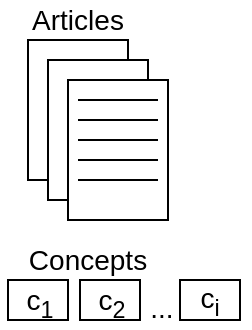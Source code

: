 <mxfile version="14.9.8" type="github">
  <diagram id="HeYJVhMxeuNHTrxOxWVC" name="Page-1">
    <mxGraphModel dx="1327" dy="872" grid="1" gridSize="10" guides="1" tooltips="1" connect="1" arrows="1" fold="1" page="1" pageScale="1" pageWidth="850" pageHeight="1100" math="0" shadow="0">
      <root>
        <mxCell id="0" />
        <mxCell id="1" parent="0" />
        <mxCell id="fijMDHbz_nYb8KfUin1i-2" value="" style="rounded=0;whiteSpace=wrap;html=1;" vertex="1" parent="1">
          <mxGeometry x="30" y="40" width="50" height="70" as="geometry" />
        </mxCell>
        <mxCell id="fijMDHbz_nYb8KfUin1i-3" value="" style="rounded=0;whiteSpace=wrap;html=1;" vertex="1" parent="1">
          <mxGeometry x="40" y="50" width="50" height="70" as="geometry" />
        </mxCell>
        <mxCell id="fijMDHbz_nYb8KfUin1i-4" value="&lt;div&gt;&lt;br&gt;&lt;/div&gt;&lt;div&gt;&lt;br&gt;&lt;/div&gt;&lt;div&gt;&lt;br&gt;&lt;/div&gt;&lt;div&gt;&lt;br&gt;&lt;/div&gt;" style="rounded=0;whiteSpace=wrap;html=1;" vertex="1" parent="1">
          <mxGeometry x="50" y="60" width="50" height="70" as="geometry" />
        </mxCell>
        <mxCell id="fijMDHbz_nYb8KfUin1i-5" value="Articles" style="text;html=1;strokeColor=none;fillColor=none;align=center;verticalAlign=middle;whiteSpace=wrap;rounded=0;fontSize=14;" vertex="1" parent="1">
          <mxGeometry x="35" y="20" width="40" height="20" as="geometry" />
        </mxCell>
        <mxCell id="fijMDHbz_nYb8KfUin1i-6" value="Concepts" style="text;html=1;strokeColor=none;fillColor=none;align=center;verticalAlign=middle;whiteSpace=wrap;rounded=0;fontSize=14;" vertex="1" parent="1">
          <mxGeometry x="40" y="140" width="40" height="20" as="geometry" />
        </mxCell>
        <mxCell id="fijMDHbz_nYb8KfUin1i-11" value="" style="rounded=0;whiteSpace=wrap;html=1;fontSize=14;" vertex="1" parent="1">
          <mxGeometry x="20" y="160" width="30" height="20" as="geometry" />
        </mxCell>
        <mxCell id="fijMDHbz_nYb8KfUin1i-12" value="c&lt;sub&gt;1&lt;/sub&gt;" style="text;html=1;strokeColor=none;fillColor=none;align=center;verticalAlign=middle;whiteSpace=wrap;rounded=0;fontSize=14;" vertex="1" parent="1">
          <mxGeometry x="16" y="161" width="40" height="20" as="geometry" />
        </mxCell>
        <mxCell id="fijMDHbz_nYb8KfUin1i-15" value="" style="rounded=0;whiteSpace=wrap;html=1;fontSize=14;" vertex="1" parent="1">
          <mxGeometry x="56" y="160" width="30" height="20" as="geometry" />
        </mxCell>
        <mxCell id="fijMDHbz_nYb8KfUin1i-13" value="c&lt;sub&gt;2&lt;/sub&gt;" style="text;html=1;strokeColor=none;fillColor=none;align=center;verticalAlign=middle;whiteSpace=wrap;rounded=0;fontSize=14;" vertex="1" parent="1">
          <mxGeometry x="52" y="161" width="40" height="20" as="geometry" />
        </mxCell>
        <mxCell id="fijMDHbz_nYb8KfUin1i-16" value="" style="rounded=0;whiteSpace=wrap;html=1;fontSize=14;" vertex="1" parent="1">
          <mxGeometry x="106" y="160" width="30" height="20" as="geometry" />
        </mxCell>
        <mxCell id="fijMDHbz_nYb8KfUin1i-17" value="c&lt;sub&gt;i&lt;/sub&gt;" style="text;html=1;strokeColor=none;fillColor=none;align=center;verticalAlign=middle;whiteSpace=wrap;rounded=0;fontSize=14;" vertex="1" parent="1">
          <mxGeometry x="101" y="160" width="40" height="20" as="geometry" />
        </mxCell>
        <mxCell id="fijMDHbz_nYb8KfUin1i-18" value="..." style="text;html=1;strokeColor=none;fillColor=none;align=center;verticalAlign=middle;whiteSpace=wrap;rounded=0;fontSize=14;" vertex="1" parent="1">
          <mxGeometry x="77" y="164" width="40" height="20" as="geometry" />
        </mxCell>
        <mxCell id="fijMDHbz_nYb8KfUin1i-20" value="" style="endArrow=none;html=1;fontSize=14;" edge="1" parent="1">
          <mxGeometry width="50" height="50" relative="1" as="geometry">
            <mxPoint x="55" y="70" as="sourcePoint" />
            <mxPoint x="95" y="70" as="targetPoint" />
          </mxGeometry>
        </mxCell>
        <mxCell id="fijMDHbz_nYb8KfUin1i-21" value="" style="endArrow=none;html=1;fontSize=14;" edge="1" parent="1">
          <mxGeometry width="50" height="50" relative="1" as="geometry">
            <mxPoint x="55" y="80" as="sourcePoint" />
            <mxPoint x="95" y="80" as="targetPoint" />
          </mxGeometry>
        </mxCell>
        <mxCell id="fijMDHbz_nYb8KfUin1i-22" value="" style="endArrow=none;html=1;fontSize=14;" edge="1" parent="1">
          <mxGeometry width="50" height="50" relative="1" as="geometry">
            <mxPoint x="55" y="90" as="sourcePoint" />
            <mxPoint x="95" y="90" as="targetPoint" />
          </mxGeometry>
        </mxCell>
        <mxCell id="fijMDHbz_nYb8KfUin1i-23" value="" style="endArrow=none;html=1;fontSize=14;" edge="1" parent="1">
          <mxGeometry width="50" height="50" relative="1" as="geometry">
            <mxPoint x="55" y="100" as="sourcePoint" />
            <mxPoint x="95" y="100" as="targetPoint" />
          </mxGeometry>
        </mxCell>
        <mxCell id="fijMDHbz_nYb8KfUin1i-24" value="" style="endArrow=none;html=1;fontSize=14;" edge="1" parent="1">
          <mxGeometry width="50" height="50" relative="1" as="geometry">
            <mxPoint x="55" y="110" as="sourcePoint" />
            <mxPoint x="95" y="110" as="targetPoint" />
          </mxGeometry>
        </mxCell>
      </root>
    </mxGraphModel>
  </diagram>
</mxfile>
